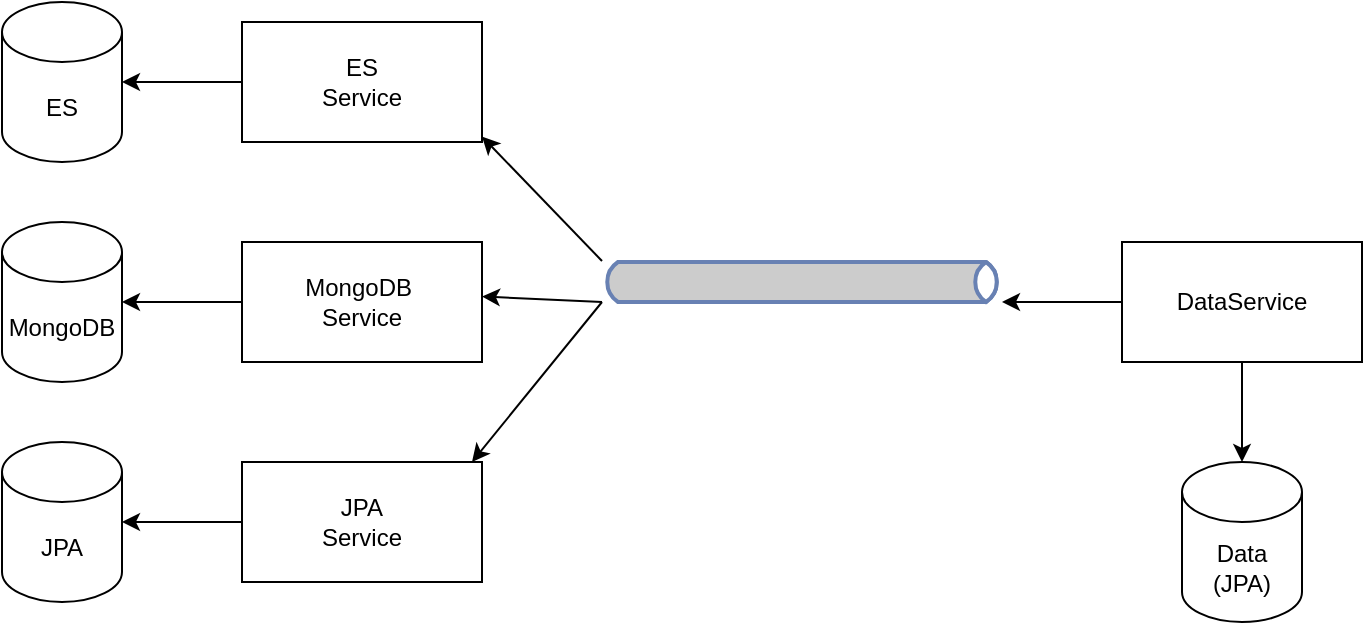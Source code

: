 <mxfile version="22.1.16" type="device">
  <diagram name="Page-1" id="vI4pKjqWk_ZgYeTW_gP7">
    <mxGraphModel dx="917" dy="820" grid="1" gridSize="10" guides="1" tooltips="1" connect="1" arrows="1" fold="1" page="1" pageScale="1" pageWidth="850" pageHeight="1100" math="0" shadow="0">
      <root>
        <mxCell id="0" />
        <mxCell id="1" parent="0" />
        <mxCell id="HhSr1X7lS6XOZa8opZTT-1" value="ES" style="shape=cylinder3;whiteSpace=wrap;html=1;boundedLbl=1;backgroundOutline=1;size=15;" vertex="1" parent="1">
          <mxGeometry x="580" y="190" width="60" height="80" as="geometry" />
        </mxCell>
        <mxCell id="HhSr1X7lS6XOZa8opZTT-2" value="MongoDB" style="shape=cylinder3;whiteSpace=wrap;html=1;boundedLbl=1;backgroundOutline=1;size=15;" vertex="1" parent="1">
          <mxGeometry x="580" y="300" width="60" height="80" as="geometry" />
        </mxCell>
        <mxCell id="HhSr1X7lS6XOZa8opZTT-3" value="JPA" style="shape=cylinder3;whiteSpace=wrap;html=1;boundedLbl=1;backgroundOutline=1;size=15;" vertex="1" parent="1">
          <mxGeometry x="580" y="410" width="60" height="80" as="geometry" />
        </mxCell>
        <mxCell id="HhSr1X7lS6XOZa8opZTT-4" value="Data&lt;br&gt;(JPA)" style="shape=cylinder3;whiteSpace=wrap;html=1;boundedLbl=1;backgroundOutline=1;size=15;" vertex="1" parent="1">
          <mxGeometry x="1170" y="420" width="60" height="80" as="geometry" />
        </mxCell>
        <mxCell id="HhSr1X7lS6XOZa8opZTT-15" style="edgeStyle=none;rounded=0;orthogonalLoop=1;jettySize=auto;html=1;" edge="1" parent="1" source="HhSr1X7lS6XOZa8opZTT-5" target="HhSr1X7lS6XOZa8opZTT-8">
          <mxGeometry relative="1" as="geometry" />
        </mxCell>
        <mxCell id="HhSr1X7lS6XOZa8opZTT-16" style="edgeStyle=none;rounded=0;orthogonalLoop=1;jettySize=auto;html=1;" edge="1" parent="1" source="HhSr1X7lS6XOZa8opZTT-5" target="HhSr1X7lS6XOZa8opZTT-7">
          <mxGeometry relative="1" as="geometry" />
        </mxCell>
        <mxCell id="HhSr1X7lS6XOZa8opZTT-17" style="edgeStyle=none;rounded=0;orthogonalLoop=1;jettySize=auto;html=1;" edge="1" parent="1" source="HhSr1X7lS6XOZa8opZTT-5" target="HhSr1X7lS6XOZa8opZTT-6">
          <mxGeometry relative="1" as="geometry" />
        </mxCell>
        <mxCell id="HhSr1X7lS6XOZa8opZTT-5" value="" style="html=1;outlineConnect=0;fillColor=#CCCCCC;strokeColor=#6881B3;gradientColor=none;gradientDirection=north;strokeWidth=2;shape=mxgraph.networks.bus;gradientColor=none;gradientDirection=north;fontColor=#ffffff;perimeter=backbonePerimeter;backboneSize=20;rotation=0;" vertex="1" parent="1">
          <mxGeometry x="880" y="320" width="200" height="20" as="geometry" />
        </mxCell>
        <mxCell id="HhSr1X7lS6XOZa8opZTT-9" style="edgeStyle=none;rounded=0;orthogonalLoop=1;jettySize=auto;html=1;" edge="1" parent="1" source="HhSr1X7lS6XOZa8opZTT-6" target="HhSr1X7lS6XOZa8opZTT-3">
          <mxGeometry relative="1" as="geometry" />
        </mxCell>
        <mxCell id="HhSr1X7lS6XOZa8opZTT-6" value="JPA&lt;br&gt;Service" style="rounded=0;whiteSpace=wrap;html=1;" vertex="1" parent="1">
          <mxGeometry x="700" y="420" width="120" height="60" as="geometry" />
        </mxCell>
        <mxCell id="HhSr1X7lS6XOZa8opZTT-10" style="edgeStyle=none;rounded=0;orthogonalLoop=1;jettySize=auto;html=1;" edge="1" parent="1" source="HhSr1X7lS6XOZa8opZTT-7" target="HhSr1X7lS6XOZa8opZTT-2">
          <mxGeometry relative="1" as="geometry" />
        </mxCell>
        <mxCell id="HhSr1X7lS6XOZa8opZTT-7" value="MongoDB&amp;nbsp;&lt;br&gt;Service" style="rounded=0;whiteSpace=wrap;html=1;" vertex="1" parent="1">
          <mxGeometry x="700" y="310" width="120" height="60" as="geometry" />
        </mxCell>
        <mxCell id="HhSr1X7lS6XOZa8opZTT-11" style="edgeStyle=none;rounded=0;orthogonalLoop=1;jettySize=auto;html=1;" edge="1" parent="1" source="HhSr1X7lS6XOZa8opZTT-8" target="HhSr1X7lS6XOZa8opZTT-1">
          <mxGeometry relative="1" as="geometry" />
        </mxCell>
        <mxCell id="HhSr1X7lS6XOZa8opZTT-8" value="ES&lt;br&gt;Service" style="rounded=0;whiteSpace=wrap;html=1;" vertex="1" parent="1">
          <mxGeometry x="700" y="200" width="120" height="60" as="geometry" />
        </mxCell>
        <mxCell id="HhSr1X7lS6XOZa8opZTT-14" style="edgeStyle=none;rounded=0;orthogonalLoop=1;jettySize=auto;html=1;" edge="1" parent="1" source="HhSr1X7lS6XOZa8opZTT-13" target="HhSr1X7lS6XOZa8opZTT-5">
          <mxGeometry relative="1" as="geometry" />
        </mxCell>
        <mxCell id="HhSr1X7lS6XOZa8opZTT-19" style="edgeStyle=none;rounded=0;orthogonalLoop=1;jettySize=auto;html=1;" edge="1" parent="1" source="HhSr1X7lS6XOZa8opZTT-13" target="HhSr1X7lS6XOZa8opZTT-4">
          <mxGeometry relative="1" as="geometry" />
        </mxCell>
        <mxCell id="HhSr1X7lS6XOZa8opZTT-13" value="DataService" style="rounded=0;whiteSpace=wrap;html=1;" vertex="1" parent="1">
          <mxGeometry x="1140" y="310" width="120" height="60" as="geometry" />
        </mxCell>
      </root>
    </mxGraphModel>
  </diagram>
</mxfile>
